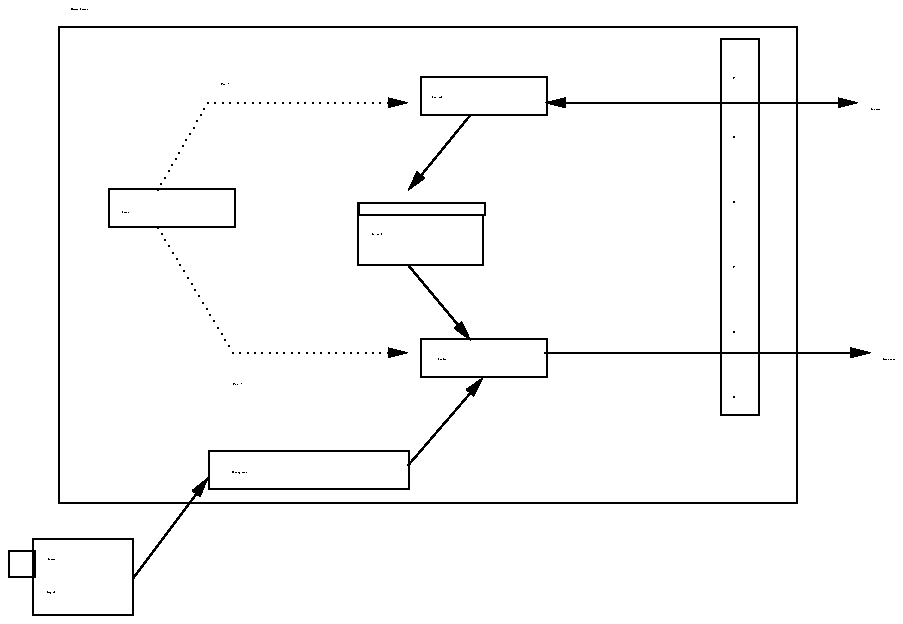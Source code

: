.PS
.ps 11
box with .sw at (4.44,6.25) width 0.19 height 1.88
line -> from 3.563,6.563 to 5.188,6.563
line <-> from 3.563,7.813 to 5.125,7.813
line -> from 3.188,7.750 to 2.875,7.375
line -> from 2.875,7.000 to 3.188,6.625
dashwid = 0.037i
line dotted -> from 1.625,7.375 to 1.875,7.813 to 2.875,7.813
line dotted -> from 1.625,7.188 to 2.000,6.563 to 2.875,6.563
line -> from 2.875,6.000 to 3.250,6.438
box with .sw at (1.13,5.81) width 3.69 height 2.38
line -> from 1.500,5.438 to 1.875,5.938
box with .sw at (0.88,5.44) width 0.13 height 0.13
box with .sw at (1.88,5.88) width 1.00 height 0.19
line from 2.625,7.313 to 2.625,7.000 to 3.250,7.000 to 3.250,7.250
box with .sw at (2.63,7.25) width 0.63 height 0.06
box with .sw at (2.94,7.75) width 0.63 height 0.19
box with .sw at (2.94,6.44) width 0.63 height 0.19
box with .sw at (1.38,7.19) width 0.63 height 0.19
box with .sw at (1.00,5.25) width 0.50 height 0.38
"\s10\fRT\fP" at 4.500,7.965 ljust
"\s10\fRC\fP" at 4.500,7.640 ljust
"\s10\fRP\fP" at 4.500,7.315 ljust
"\s10\fR/\fP" at 4.500,6.990 ljust
"\s10\fRI\fP" at 4.500,6.665 ljust
"\s10\fRP\fP" at 4.500,6.340 ljust
"\s10\fRbrowser\fP" at 5.188,7.778 ljust
"\s10\fRweb server\fP" at 5.250,6.528 ljust
"\s10\fIlaunch\fP" at 2.000,6.403 ljust
"\s10\fBVideo Caesar\fP" at 1.188,8.278 ljust
"\s10\fIlaunch\fP" at 1.938,7.903 ljust
"\s10\fRtabchief\fP" at 2.993,7.840 ljust
"\s10\fRschedule\fP" at 2.693,7.153 ljust
"\s10\fRframegrabber\fP" at 1.993,5.965 ljust
"\s10\fRtableau\fP" at 3.025,6.528 ljust
"\s10\fRtabstart\fP" at 1.443,7.265 ljust
"\s10\fRsignal\fP" at 1.068,5.365 ljust
"\s10\fRvideo\fP" at 1.075,5.528 ljust
.PE
